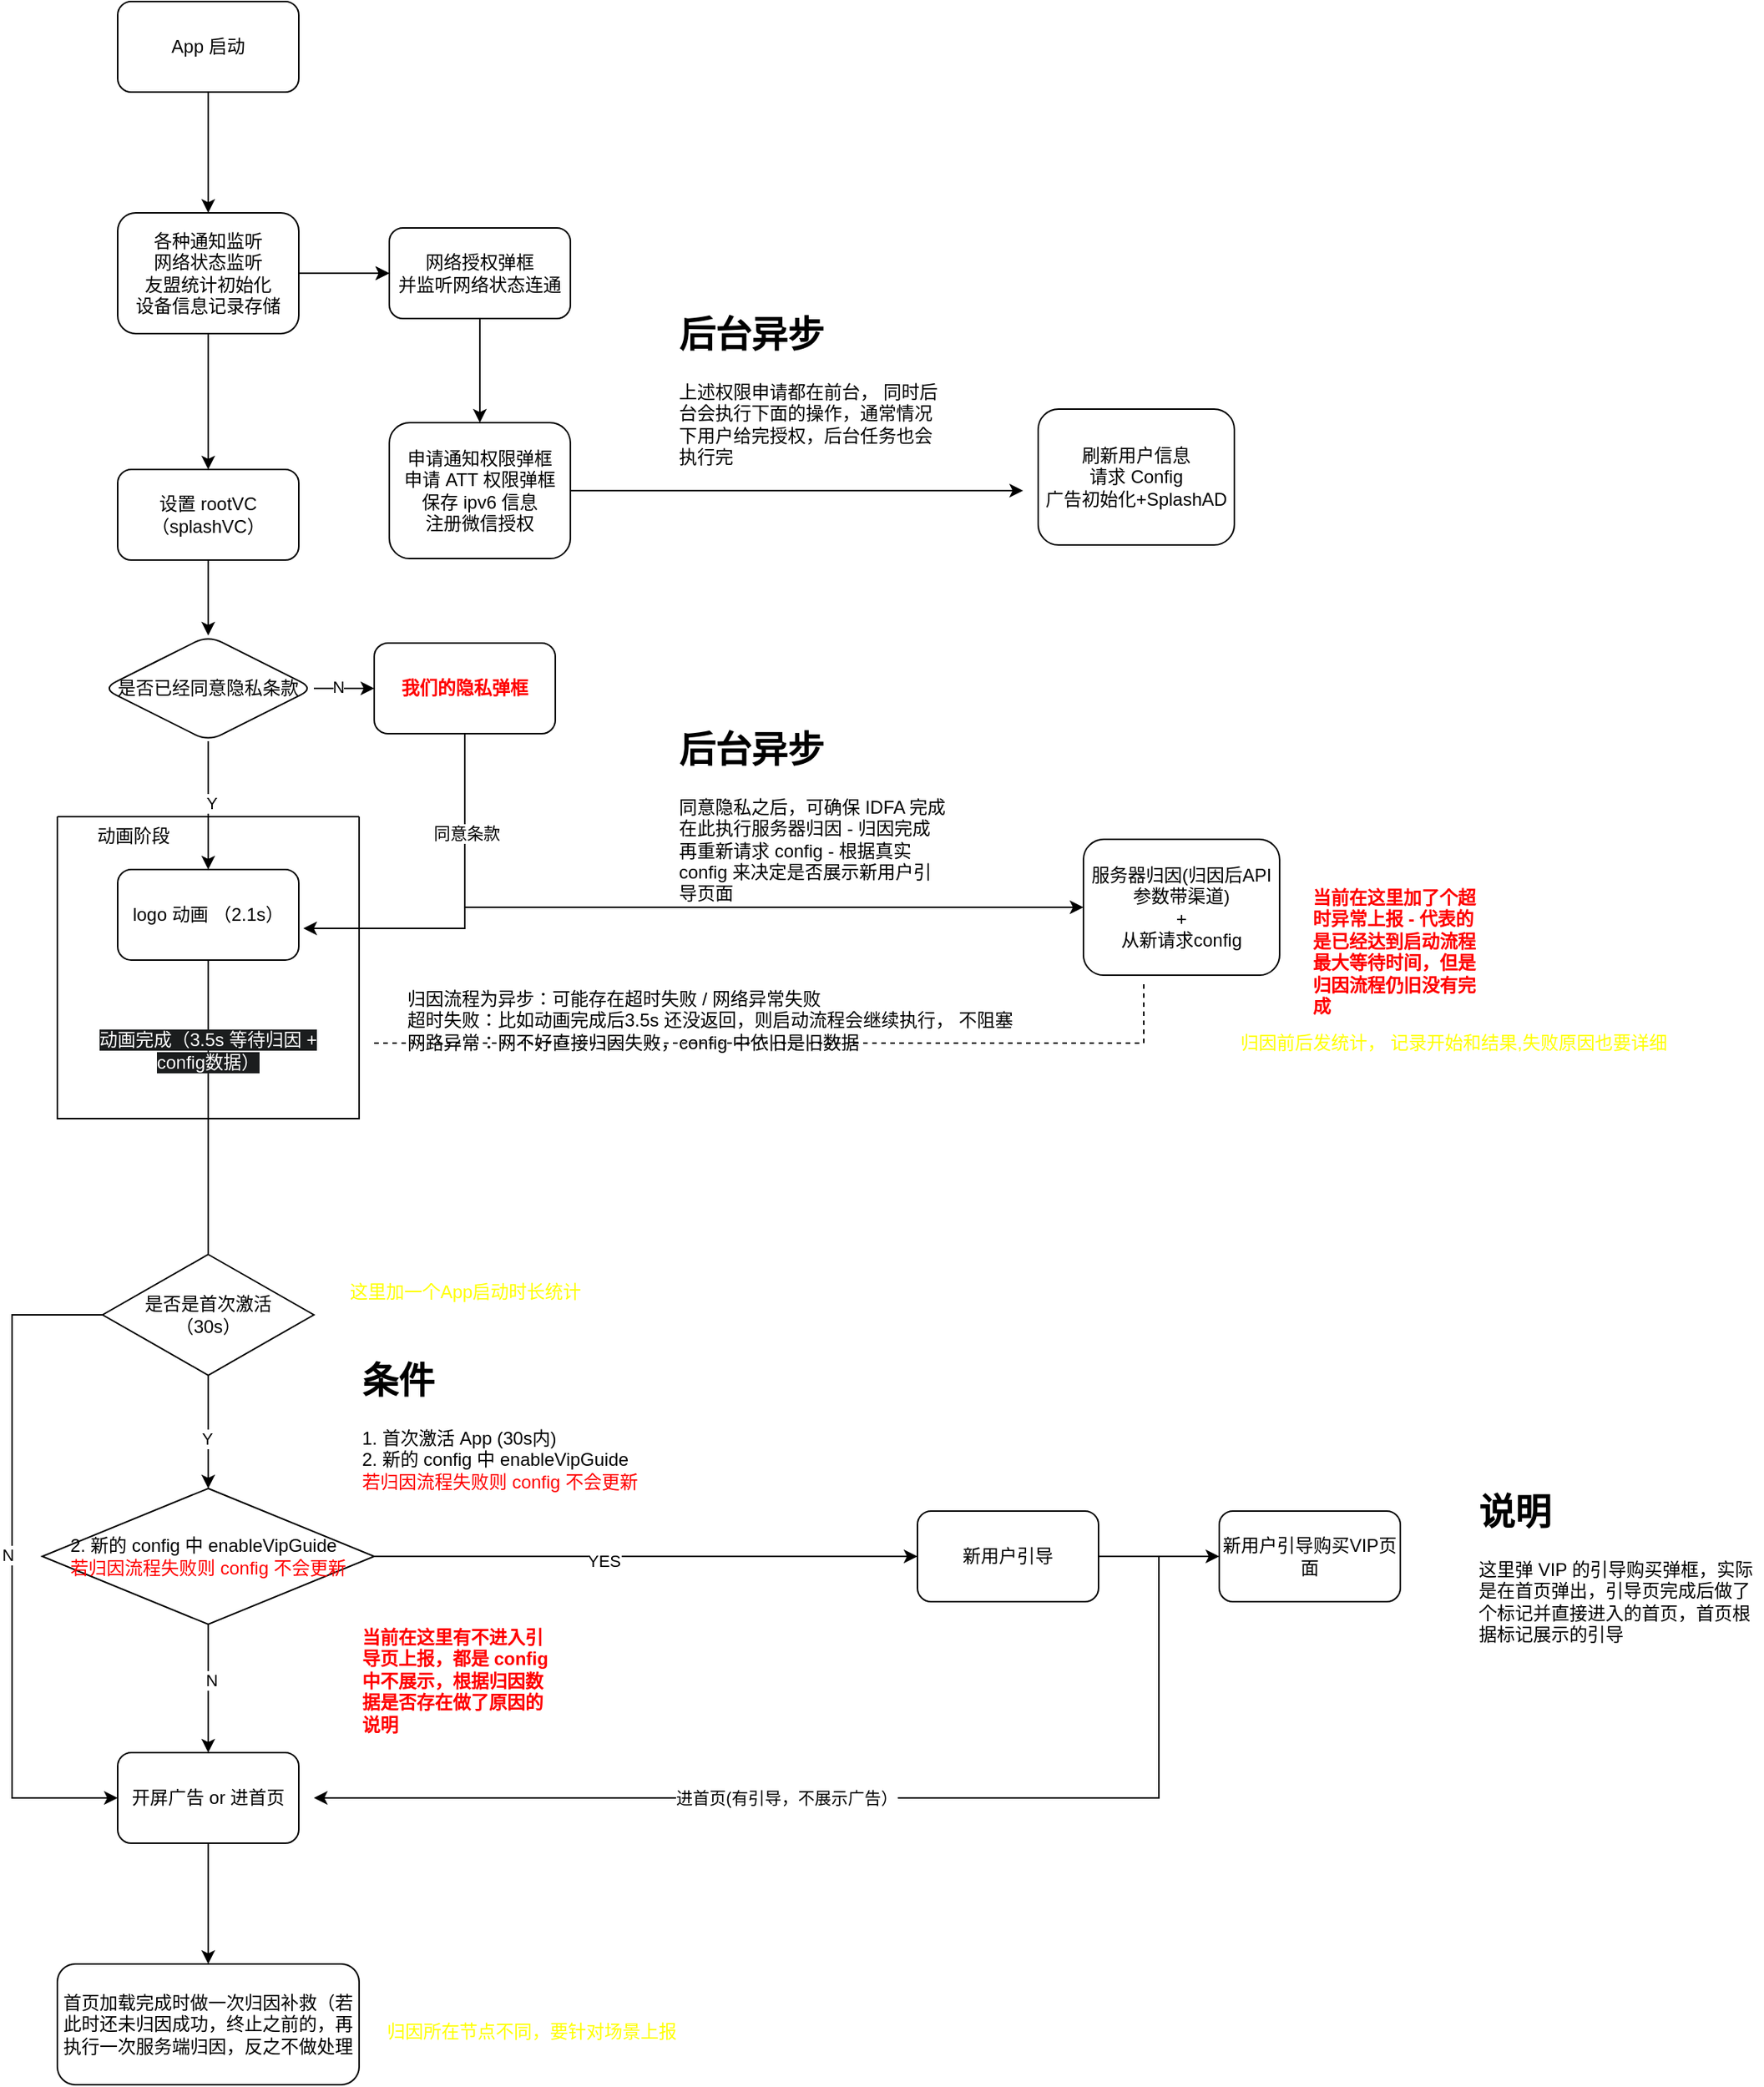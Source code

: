 <mxfile version="27.0.9">
  <diagram id="854QOBDu34SeeqSP9WUH" name="第 1 页">
    <mxGraphModel dx="1535" dy="946" grid="1" gridSize="10" guides="1" tooltips="1" connect="1" arrows="1" fold="1" page="1" pageScale="1" pageWidth="827" pageHeight="1169" math="0" shadow="0">
      <root>
        <mxCell id="0" />
        <mxCell id="1" parent="0" />
        <mxCell id="g6xZaNZTCjz6P5wmpBm1-3" value="" style="edgeStyle=orthogonalEdgeStyle;rounded=0;orthogonalLoop=1;jettySize=auto;html=1;" edge="1" parent="1" source="g6xZaNZTCjz6P5wmpBm1-1" target="g6xZaNZTCjz6P5wmpBm1-2">
          <mxGeometry relative="1" as="geometry" />
        </mxCell>
        <mxCell id="g6xZaNZTCjz6P5wmpBm1-1" value="App 启动" style="rounded=1;whiteSpace=wrap;html=1;" vertex="1" parent="1">
          <mxGeometry x="90" y="30" width="120" height="60" as="geometry" />
        </mxCell>
        <mxCell id="g6xZaNZTCjz6P5wmpBm1-5" value="" style="edgeStyle=orthogonalEdgeStyle;rounded=0;orthogonalLoop=1;jettySize=auto;html=1;" edge="1" parent="1" source="g6xZaNZTCjz6P5wmpBm1-2" target="g6xZaNZTCjz6P5wmpBm1-4">
          <mxGeometry relative="1" as="geometry" />
        </mxCell>
        <mxCell id="g6xZaNZTCjz6P5wmpBm1-8" value="" style="edgeStyle=orthogonalEdgeStyle;rounded=0;orthogonalLoop=1;jettySize=auto;html=1;" edge="1" parent="1" source="g6xZaNZTCjz6P5wmpBm1-2" target="g6xZaNZTCjz6P5wmpBm1-4">
          <mxGeometry relative="1" as="geometry" />
        </mxCell>
        <mxCell id="g6xZaNZTCjz6P5wmpBm1-24" value="" style="edgeStyle=orthogonalEdgeStyle;rounded=0;orthogonalLoop=1;jettySize=auto;html=1;" edge="1" parent="1" source="g6xZaNZTCjz6P5wmpBm1-2" target="g6xZaNZTCjz6P5wmpBm1-23">
          <mxGeometry relative="1" as="geometry" />
        </mxCell>
        <mxCell id="g6xZaNZTCjz6P5wmpBm1-2" value="各种通知监听&lt;div&gt;网络状态监听&lt;/div&gt;&lt;div&gt;友盟统计初始化&lt;/div&gt;&lt;div&gt;设备信息记录存储&lt;/div&gt;" style="whiteSpace=wrap;html=1;rounded=1;" vertex="1" parent="1">
          <mxGeometry x="90" y="170" width="120" height="80" as="geometry" />
        </mxCell>
        <mxCell id="g6xZaNZTCjz6P5wmpBm1-7" value="" style="edgeStyle=orthogonalEdgeStyle;rounded=0;orthogonalLoop=1;jettySize=auto;html=1;" edge="1" parent="1" source="g6xZaNZTCjz6P5wmpBm1-4" target="g6xZaNZTCjz6P5wmpBm1-6">
          <mxGeometry relative="1" as="geometry" />
        </mxCell>
        <mxCell id="g6xZaNZTCjz6P5wmpBm1-4" value="&lt;div&gt;网络授权弹框&lt;/div&gt;并监听网络状态连通" style="whiteSpace=wrap;html=1;rounded=1;" vertex="1" parent="1">
          <mxGeometry x="270" y="180" width="120" height="60" as="geometry" />
        </mxCell>
        <mxCell id="g6xZaNZTCjz6P5wmpBm1-17" style="edgeStyle=orthogonalEdgeStyle;rounded=0;orthogonalLoop=1;jettySize=auto;html=1;" edge="1" parent="1" source="g6xZaNZTCjz6P5wmpBm1-6">
          <mxGeometry relative="1" as="geometry">
            <mxPoint x="690" y="354" as="targetPoint" />
          </mxGeometry>
        </mxCell>
        <mxCell id="g6xZaNZTCjz6P5wmpBm1-6" value="申请通知权限弹框&lt;div&gt;申请 ATT 权限弹框&lt;/div&gt;&lt;div&gt;保存 ipv6 信息&lt;/div&gt;&lt;div&gt;注册微信授权&lt;/div&gt;" style="whiteSpace=wrap;html=1;rounded=1;" vertex="1" parent="1">
          <mxGeometry x="270" y="309" width="120" height="90" as="geometry" />
        </mxCell>
        <mxCell id="g6xZaNZTCjz6P5wmpBm1-9" value="刷新用户信息&lt;div&gt;请求 Config&lt;/div&gt;&lt;div&gt;广告初始化+SplashAD&lt;/div&gt;" style="whiteSpace=wrap;html=1;rounded=1;" vertex="1" parent="1">
          <mxGeometry x="700" y="300" width="130" height="90" as="geometry" />
        </mxCell>
        <mxCell id="g6xZaNZTCjz6P5wmpBm1-11" value="&lt;h1 style=&quot;margin-top: 0px;&quot;&gt;后台异步&lt;/h1&gt;&lt;div&gt;上述权限申请都在前台， 同时后台会执行下面的操作，通常情况下用户给完授权，后台任务也会执行完&lt;/div&gt;" style="text;html=1;whiteSpace=wrap;overflow=hidden;rounded=0;" vertex="1" parent="1">
          <mxGeometry x="460" y="230" width="180" height="120" as="geometry" />
        </mxCell>
        <mxCell id="g6xZaNZTCjz6P5wmpBm1-26" value="" style="edgeStyle=orthogonalEdgeStyle;rounded=0;orthogonalLoop=1;jettySize=auto;html=1;" edge="1" parent="1" source="g6xZaNZTCjz6P5wmpBm1-23" target="g6xZaNZTCjz6P5wmpBm1-25">
          <mxGeometry relative="1" as="geometry" />
        </mxCell>
        <mxCell id="g6xZaNZTCjz6P5wmpBm1-23" value="设置 rootVC&lt;div&gt;（splashVC）&lt;/div&gt;" style="whiteSpace=wrap;html=1;rounded=1;" vertex="1" parent="1">
          <mxGeometry x="90" y="340" width="120" height="60" as="geometry" />
        </mxCell>
        <mxCell id="g6xZaNZTCjz6P5wmpBm1-28" value="" style="edgeStyle=orthogonalEdgeStyle;rounded=0;orthogonalLoop=1;jettySize=auto;html=1;" edge="1" parent="1" source="g6xZaNZTCjz6P5wmpBm1-25" target="g6xZaNZTCjz6P5wmpBm1-27">
          <mxGeometry relative="1" as="geometry" />
        </mxCell>
        <mxCell id="g6xZaNZTCjz6P5wmpBm1-29" value="Y" style="edgeLabel;html=1;align=center;verticalAlign=middle;resizable=0;points=[];" vertex="1" connectable="0" parent="g6xZaNZTCjz6P5wmpBm1-28">
          <mxGeometry x="-0.035" y="2" relative="1" as="geometry">
            <mxPoint as="offset" />
          </mxGeometry>
        </mxCell>
        <mxCell id="g6xZaNZTCjz6P5wmpBm1-31" value="" style="edgeStyle=orthogonalEdgeStyle;rounded=0;orthogonalLoop=1;jettySize=auto;html=1;" edge="1" parent="1" source="g6xZaNZTCjz6P5wmpBm1-25" target="g6xZaNZTCjz6P5wmpBm1-30">
          <mxGeometry relative="1" as="geometry" />
        </mxCell>
        <mxCell id="g6xZaNZTCjz6P5wmpBm1-34" value="N" style="edgeLabel;html=1;align=center;verticalAlign=middle;resizable=0;points=[];" vertex="1" connectable="0" parent="g6xZaNZTCjz6P5wmpBm1-31">
          <mxGeometry x="-0.2" y="1" relative="1" as="geometry">
            <mxPoint as="offset" />
          </mxGeometry>
        </mxCell>
        <mxCell id="g6xZaNZTCjz6P5wmpBm1-25" value="是否已经同意隐私条款" style="rhombus;whiteSpace=wrap;html=1;rounded=1;" vertex="1" parent="1">
          <mxGeometry x="80" y="450" width="140" height="70" as="geometry" />
        </mxCell>
        <mxCell id="g6xZaNZTCjz6P5wmpBm1-41" value="" style="edgeStyle=orthogonalEdgeStyle;rounded=0;orthogonalLoop=1;jettySize=auto;html=1;" edge="1" parent="1" source="g6xZaNZTCjz6P5wmpBm1-27" target="g6xZaNZTCjz6P5wmpBm1-44">
          <mxGeometry relative="1" as="geometry">
            <mxPoint x="150" y="780" as="targetPoint" />
          </mxGeometry>
        </mxCell>
        <mxCell id="PbvT63Rpahnue6cJ6LSt-3" value="Y" style="edgeLabel;html=1;align=center;verticalAlign=middle;resizable=0;points=[];" vertex="1" connectable="0" parent="g6xZaNZTCjz6P5wmpBm1-41">
          <mxGeometry x="0.812" y="-1" relative="1" as="geometry">
            <mxPoint as="offset" />
          </mxGeometry>
        </mxCell>
        <mxCell id="g6xZaNZTCjz6P5wmpBm1-27" value="logo 动画 （2.1s）" style="whiteSpace=wrap;html=1;rounded=1;" vertex="1" parent="1">
          <mxGeometry x="90" y="605" width="120" height="60" as="geometry" />
        </mxCell>
        <mxCell id="g6xZaNZTCjz6P5wmpBm1-60" style="edgeStyle=orthogonalEdgeStyle;rounded=0;orthogonalLoop=1;jettySize=auto;html=1;entryX=0;entryY=0.5;entryDx=0;entryDy=0;" edge="1" parent="1" source="g6xZaNZTCjz6P5wmpBm1-30" target="g6xZaNZTCjz6P5wmpBm1-37">
          <mxGeometry relative="1" as="geometry">
            <Array as="points">
              <mxPoint x="320" y="630" />
            </Array>
          </mxGeometry>
        </mxCell>
        <mxCell id="g6xZaNZTCjz6P5wmpBm1-30" value="&lt;meta charset=&quot;utf-8&quot;&gt;&lt;b style=&quot;forced-color-adjust: none; box-shadow: none !important; color: rgb(255, 255, 255); font-family: Helvetica; font-size: 12px; font-style: normal; font-variant-ligatures: normal; font-variant-caps: normal; letter-spacing: normal; orphans: 2; text-align: center; text-indent: 0px; text-transform: none; widows: 2; word-spacing: 0px; -webkit-text-stroke-width: 0px; white-space: normal; text-decoration-thickness: initial; text-decoration-style: initial; text-decoration-color: initial; background-color: light-dark(#ffffff, var(--ge-dark-color, #121212));&quot;&gt;&lt;font style=&quot;forced-color-adjust: none; box-shadow: none !important; color: rgb(255, 0, 0);&quot; data-mx-given-colors=&quot;{&amp;quot;color&amp;quot;:&amp;quot;rgb(255, 0, 0)&amp;quot;}&quot;&gt;我们的隐私弹框&lt;/font&gt;&lt;/b&gt;" style="whiteSpace=wrap;html=1;rounded=1;" vertex="1" parent="1">
          <mxGeometry x="260" y="455" width="120" height="60" as="geometry" />
        </mxCell>
        <mxCell id="g6xZaNZTCjz6P5wmpBm1-35" style="edgeStyle=orthogonalEdgeStyle;rounded=0;orthogonalLoop=1;jettySize=auto;html=1;entryX=1.025;entryY=0.65;entryDx=0;entryDy=0;entryPerimeter=0;" edge="1" parent="1" source="g6xZaNZTCjz6P5wmpBm1-30" target="g6xZaNZTCjz6P5wmpBm1-27">
          <mxGeometry relative="1" as="geometry">
            <Array as="points">
              <mxPoint x="320" y="644" />
            </Array>
          </mxGeometry>
        </mxCell>
        <mxCell id="g6xZaNZTCjz6P5wmpBm1-36" value="同意条款" style="edgeLabel;html=1;align=center;verticalAlign=middle;resizable=0;points=[];" vertex="1" connectable="0" parent="g6xZaNZTCjz6P5wmpBm1-35">
          <mxGeometry x="-0.441" y="1" relative="1" as="geometry">
            <mxPoint as="offset" />
          </mxGeometry>
        </mxCell>
        <mxCell id="g6xZaNZTCjz6P5wmpBm1-37" value="服务&lt;span style=&quot;background-color: transparent; color: light-dark(rgb(0, 0, 0), rgb(255, 255, 255));&quot;&gt;器归因(归因后API参数带渠道)&lt;/span&gt;&lt;div&gt;+&lt;br&gt;&lt;div&gt;&lt;div&gt;从新请求config&lt;/div&gt;&lt;/div&gt;&lt;/div&gt;" style="whiteSpace=wrap;html=1;rounded=1;" vertex="1" parent="1">
          <mxGeometry x="730" y="585" width="130" height="90" as="geometry" />
        </mxCell>
        <mxCell id="g6xZaNZTCjz6P5wmpBm1-38" value="&lt;h1 style=&quot;margin-top: 0px;&quot;&gt;后台异步&lt;/h1&gt;&lt;div&gt;同意隐私之后，可确保 IDFA 完成&lt;/div&gt;&lt;div&gt;在此执行服务器归因 - 归因完成再重新请求 config - 根据真实 config 来决定是否展示新用户引导页面&lt;/div&gt;" style="text;html=1;whiteSpace=wrap;overflow=hidden;rounded=0;" vertex="1" parent="1">
          <mxGeometry x="460" y="505" width="180" height="120" as="geometry" />
        </mxCell>
        <mxCell id="g6xZaNZTCjz6P5wmpBm1-43" value="&lt;meta charset=&quot;utf-8&quot;&gt;&lt;span style=&quot;color: rgb(255, 255, 255); font-family: Helvetica; font-size: 12px; font-style: normal; font-variant-ligatures: normal; font-variant-caps: normal; font-weight: 400; letter-spacing: normal; orphans: 2; text-align: center; text-indent: 0px; text-transform: none; widows: 2; word-spacing: 0px; -webkit-text-stroke-width: 0px; white-space: normal; background-color: rgb(27, 29, 30); text-decoration-thickness: initial; text-decoration-style: initial; text-decoration-color: initial; display: inline !important; float: none;&quot;&gt;动画完成（3.5s 等待归因 + config数据）&lt;/span&gt;" style="text;html=1;align=center;verticalAlign=middle;whiteSpace=wrap;rounded=0;" vertex="1" parent="1">
          <mxGeometry x="60" y="710" width="180" height="30" as="geometry" />
        </mxCell>
        <mxCell id="g6xZaNZTCjz6P5wmpBm1-50" value="" style="edgeStyle=orthogonalEdgeStyle;rounded=0;orthogonalLoop=1;jettySize=auto;html=1;" edge="1" parent="1" source="g6xZaNZTCjz6P5wmpBm1-44">
          <mxGeometry relative="1" as="geometry">
            <mxPoint x="150" y="1190" as="targetPoint" />
          </mxGeometry>
        </mxCell>
        <mxCell id="g6xZaNZTCjz6P5wmpBm1-54" value="N" style="edgeLabel;html=1;align=center;verticalAlign=middle;resizable=0;points=[];" vertex="1" connectable="0" parent="g6xZaNZTCjz6P5wmpBm1-50">
          <mxGeometry x="-0.133" y="2" relative="1" as="geometry">
            <mxPoint as="offset" />
          </mxGeometry>
        </mxCell>
        <mxCell id="g6xZaNZTCjz6P5wmpBm1-52" value="" style="edgeStyle=orthogonalEdgeStyle;rounded=0;orthogonalLoop=1;jettySize=auto;html=1;entryX=0;entryY=0.5;entryDx=0;entryDy=0;" edge="1" parent="1" source="g6xZaNZTCjz6P5wmpBm1-44" target="g6xZaNZTCjz6P5wmpBm1-55">
          <mxGeometry relative="1" as="geometry">
            <mxPoint x="310" y="1060" as="targetPoint" />
          </mxGeometry>
        </mxCell>
        <mxCell id="g6xZaNZTCjz6P5wmpBm1-53" value="YES" style="edgeLabel;html=1;align=center;verticalAlign=middle;resizable=0;points=[];" vertex="1" connectable="0" parent="g6xZaNZTCjz6P5wmpBm1-52">
          <mxGeometry x="-0.156" y="-3" relative="1" as="geometry">
            <mxPoint as="offset" />
          </mxGeometry>
        </mxCell>
        <mxCell id="g6xZaNZTCjz6P5wmpBm1-44" value="&lt;div style=&quot;text-align: left;&quot;&gt;2. 新的 config 中 enableVipGuide&lt;/div&gt;&lt;div style=&quot;text-align: left;&quot;&gt;&lt;font style=&quot;color: rgb(255, 0, 0);&quot;&gt;若归因流程失败则 config 不会更新&lt;/font&gt;&lt;/div&gt;" style="rhombus;whiteSpace=wrap;html=1;" vertex="1" parent="1">
          <mxGeometry x="40" y="1015" width="220" height="90" as="geometry" />
        </mxCell>
        <mxCell id="g6xZaNZTCjz6P5wmpBm1-46" value="" style="swimlane;startSize=0;" vertex="1" parent="1">
          <mxGeometry x="50" y="570" width="200" height="200" as="geometry">
            <mxRectangle x="50" y="570" width="50" height="40" as="alternateBounds" />
          </mxGeometry>
        </mxCell>
        <mxCell id="g6xZaNZTCjz6P5wmpBm1-48" value="动画阶段" style="text;html=1;align=center;verticalAlign=middle;resizable=0;points=[];autosize=1;strokeColor=none;fillColor=none;" vertex="1" parent="1">
          <mxGeometry x="65" y="568" width="70" height="30" as="geometry" />
        </mxCell>
        <mxCell id="w5dWOPFv3xPD762dNHIt-5" value="" style="edgeStyle=orthogonalEdgeStyle;rounded=0;orthogonalLoop=1;jettySize=auto;html=1;" edge="1" parent="1" source="g6xZaNZTCjz6P5wmpBm1-55" target="w5dWOPFv3xPD762dNHIt-4">
          <mxGeometry relative="1" as="geometry" />
        </mxCell>
        <mxCell id="g6xZaNZTCjz6P5wmpBm1-55" value="新用户引导" style="rounded=1;whiteSpace=wrap;html=1;" vertex="1" parent="1">
          <mxGeometry x="620" y="1030" width="120" height="60" as="geometry" />
        </mxCell>
        <mxCell id="g6xZaNZTCjz6P5wmpBm1-56" value="&lt;h1 style=&quot;margin-top: 0px;&quot;&gt;条件&lt;/h1&gt;&lt;div&gt;1. 首次激活 App (30s内)&lt;/div&gt;&lt;div&gt;2. 新的 config 中 enableVipGuide&lt;/div&gt;&lt;div&gt;&lt;font style=&quot;color: rgb(255, 0, 0);&quot;&gt;若归因流程失败则 config 不会更新&lt;/font&gt;&lt;/div&gt;" style="text;html=1;whiteSpace=wrap;overflow=hidden;rounded=0;" vertex="1" parent="1">
          <mxGeometry x="250" y="923" width="190" height="97" as="geometry" />
        </mxCell>
        <mxCell id="g6xZaNZTCjz6P5wmpBm1-58" value="" style="endArrow=none;dashed=1;html=1;rounded=0;" edge="1" parent="1">
          <mxGeometry width="50" height="50" relative="1" as="geometry">
            <mxPoint x="260" y="720" as="sourcePoint" />
            <mxPoint x="770" y="680" as="targetPoint" />
            <Array as="points">
              <mxPoint x="770" y="720" />
            </Array>
          </mxGeometry>
        </mxCell>
        <mxCell id="g6xZaNZTCjz6P5wmpBm1-59" value="归因流程为异步：可能存在超时失败 / 网络异常失败&lt;div&gt;超时失败：比如动画完成后3.5s 还没返回，则启动流程会继续执行， 不阻塞&lt;/div&gt;&lt;div&gt;网路异常：网不好直接归因失败，config 中依旧是旧数据&lt;/div&gt;" style="text;html=1;align=left;verticalAlign=middle;resizable=0;points=[];autosize=1;strokeColor=none;fillColor=none;" vertex="1" parent="1">
          <mxGeometry x="280" y="675" width="420" height="60" as="geometry" />
        </mxCell>
        <mxCell id="w5dWOPFv3xPD762dNHIt-3" value="" style="edgeStyle=orthogonalEdgeStyle;rounded=0;orthogonalLoop=1;jettySize=auto;html=1;" edge="1" parent="1" source="w5dWOPFv3xPD762dNHIt-1" target="w5dWOPFv3xPD762dNHIt-2">
          <mxGeometry relative="1" as="geometry" />
        </mxCell>
        <mxCell id="w5dWOPFv3xPD762dNHIt-1" value="开屏广告 or 进首页" style="rounded=1;whiteSpace=wrap;html=1;" vertex="1" parent="1">
          <mxGeometry x="90" y="1190" width="120" height="60" as="geometry" />
        </mxCell>
        <mxCell id="w5dWOPFv3xPD762dNHIt-2" value="首页加载完成时做一次归因补救（若此时还未归因成功，终止之前的，再执行一次服务端归因，反之不做处理" style="whiteSpace=wrap;html=1;rounded=1;" vertex="1" parent="1">
          <mxGeometry x="50" y="1330" width="200" height="80" as="geometry" />
        </mxCell>
        <mxCell id="w5dWOPFv3xPD762dNHIt-4" value="新用户引导购买VIP页面" style="rounded=1;whiteSpace=wrap;html=1;" vertex="1" parent="1">
          <mxGeometry x="820" y="1030" width="120" height="60" as="geometry" />
        </mxCell>
        <mxCell id="w5dWOPFv3xPD762dNHIt-6" value="&lt;h1 style=&quot;margin-top: 0px;&quot;&gt;说明&lt;/h1&gt;&lt;div&gt;这里弹 VIP 的引导购买弹框，实际是在首页弹出，引导页完成后做了个标记并直接进入的首页，首页根据标记展示的引导&lt;/div&gt;" style="text;html=1;whiteSpace=wrap;overflow=hidden;rounded=0;" vertex="1" parent="1">
          <mxGeometry x="990" y="1010" width="190" height="120" as="geometry" />
        </mxCell>
        <mxCell id="w5dWOPFv3xPD762dNHIt-7" value="" style="endArrow=classic;html=1;rounded=0;" edge="1" parent="1">
          <mxGeometry width="50" height="50" relative="1" as="geometry">
            <mxPoint x="780" y="1060" as="sourcePoint" />
            <mxPoint x="220" y="1220" as="targetPoint" />
            <Array as="points">
              <mxPoint x="780" y="1220" />
            </Array>
          </mxGeometry>
        </mxCell>
        <mxCell id="w5dWOPFv3xPD762dNHIt-8" value="进首页(有引导，不展示广告）" style="edgeLabel;html=1;align=center;verticalAlign=middle;resizable=0;points=[];" vertex="1" connectable="0" parent="w5dWOPFv3xPD762dNHIt-7">
          <mxGeometry x="0.131" relative="1" as="geometry">
            <mxPoint as="offset" />
          </mxGeometry>
        </mxCell>
        <mxCell id="MrdZGw_N1xKaBVsl6W-D-1" value="&lt;b style=&quot;forced-color-adjust: none; box-shadow: none !important; color: rgb(255, 255, 255); font-family: Helvetica; font-size: 12px; font-style: normal; font-variant-ligatures: normal; font-variant-caps: normal; letter-spacing: normal; orphans: 2; text-align: center; text-indent: 0px; text-transform: none; widows: 2; word-spacing: 0px; -webkit-text-stroke-width: 0px; white-space: normal; text-decoration-thickness: initial; text-decoration-style: initial; text-decoration-color: initial; background-color: light-dark(#ffffff, var(--ge-dark-color, #121212));&quot;&gt;&lt;font style=&quot;forced-color-adjust: none; box-shadow: none !important; color: rgb(255, 0, 0);&quot;&gt;当前在这里加了个超时异常上报 - 代表的是已经达到启动流程最大等待时间，但是归因流程仍旧没有完成&lt;/font&gt;&lt;/b&gt;" style="text;whiteSpace=wrap;html=1;" vertex="1" parent="1">
          <mxGeometry x="880" y="610" width="120" height="40" as="geometry" />
        </mxCell>
        <mxCell id="MrdZGw_N1xKaBVsl6W-D-2" value="&lt;b style=&quot;forced-color-adjust: none; box-shadow: none !important; color: rgb(255, 255, 255); font-family: Helvetica; font-size: 12px; font-style: normal; font-variant-ligatures: normal; font-variant-caps: normal; letter-spacing: normal; orphans: 2; text-align: center; text-indent: 0px; text-transform: none; widows: 2; word-spacing: 0px; -webkit-text-stroke-width: 0px; white-space: normal; text-decoration-thickness: initial; text-decoration-style: initial; text-decoration-color: initial; background-color: light-dark(#ffffff, var(--ge-dark-color, #121212));&quot;&gt;&lt;font style=&quot;forced-color-adjust: none; box-shadow: none !important; color: rgb(255, 0, 0);&quot;&gt;当前在这里有不进入引导页上报，都是 config 中不展示，根据归因数据是否存在做了原因的说明&lt;/font&gt;&lt;/b&gt;" style="text;whiteSpace=wrap;html=1;" vertex="1" parent="1">
          <mxGeometry x="250" y="1100" width="130" height="90" as="geometry" />
        </mxCell>
        <mxCell id="PbvT63Rpahnue6cJ6LSt-4" style="edgeStyle=orthogonalEdgeStyle;rounded=0;orthogonalLoop=1;jettySize=auto;html=1;exitX=0;exitY=0.5;exitDx=0;exitDy=0;entryX=0;entryY=0.5;entryDx=0;entryDy=0;" edge="1" parent="1" source="PbvT63Rpahnue6cJ6LSt-1" target="w5dWOPFv3xPD762dNHIt-1">
          <mxGeometry relative="1" as="geometry">
            <Array as="points">
              <mxPoint x="20" y="900" />
              <mxPoint x="20" y="1220" />
            </Array>
          </mxGeometry>
        </mxCell>
        <mxCell id="PbvT63Rpahnue6cJ6LSt-5" value="N" style="edgeLabel;html=1;align=center;verticalAlign=middle;resizable=0;points=[];" vertex="1" connectable="0" parent="PbvT63Rpahnue6cJ6LSt-4">
          <mxGeometry x="-0.027" y="-3" relative="1" as="geometry">
            <mxPoint as="offset" />
          </mxGeometry>
        </mxCell>
        <mxCell id="PbvT63Rpahnue6cJ6LSt-1" value="是否是首次激活&lt;div&gt;（30s）&lt;/div&gt;" style="rhombus;whiteSpace=wrap;html=1;" vertex="1" parent="1">
          <mxGeometry x="80" y="860" width="140" height="80" as="geometry" />
        </mxCell>
        <mxCell id="PbvT63Rpahnue6cJ6LSt-7" value="&lt;font style=&quot;&quot;&gt;归因前后发统计， 记录开始和结果,失败原因也要详细&lt;/font&gt;" style="text;html=1;align=center;verticalAlign=middle;resizable=0;points=[];autosize=1;strokeColor=none;fillColor=none;fontColor=#FFFF00;" vertex="1" parent="1">
          <mxGeometry x="820" y="705" width="310" height="30" as="geometry" />
        </mxCell>
        <mxCell id="PbvT63Rpahnue6cJ6LSt-10" value="这里加一个App启动时长统计" style="text;html=1;align=center;verticalAlign=middle;resizable=0;points=[];autosize=1;strokeColor=none;fillColor=none;fontColor=#FFFF00;" vertex="1" parent="1">
          <mxGeometry x="230" y="870" width="180" height="30" as="geometry" />
        </mxCell>
        <mxCell id="PbvT63Rpahnue6cJ6LSt-11" value="归因所在节点不同，要针对场景上报" style="text;html=1;align=center;verticalAlign=middle;resizable=0;points=[];autosize=1;strokeColor=none;fillColor=none;fontColor=#FFFF00;" vertex="1" parent="1">
          <mxGeometry x="254" y="1360" width="220" height="30" as="geometry" />
        </mxCell>
      </root>
    </mxGraphModel>
  </diagram>
</mxfile>
